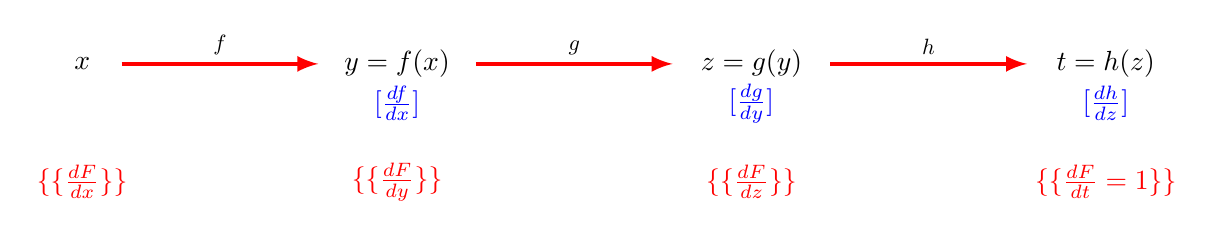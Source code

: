 \begin{tikzpicture}

 \node at (0,0) {$x$};
 \node at (4,0) {$y=f(x)$};
\node[blue] at (4,-0.5) {$[\frac{d f}{d x}]$};
\node at (8.5,0) {$z=g(y)$};
\node[blue] at (8.5,-0.5) {$[\frac{d g}{d y}]$};
\node at (13,0) {$t=h(z)$};
\node[blue] at (13,-0.5) {$[\frac{d h}{d z}]$};

 \draw[->,>=latex,ultra thick,red] (0.5,0) -- ++(2.5,0) node[midway,above,black,scale=0.8]{$f$};
 \draw[->,>=latex,ultra thick,red] (5,0) -- ++(2.5,0) node[midway,above,black,scale=0.8]{$g$};
 \draw[->,>=latex,ultra thick,red] (9.5,0) -- ++(2.5,0) node[midway,above,black,scale=0.8]{$h$};


 \node[red] at (0,-1.5) {$\{\{\frac{d F}{d x} \}\}$};
 \node[red] at (4,-1.5) {$\{\{\frac{d F}{d y} \}\}$};
 \node[red] at (8.5,-1.5) {$\{\{\frac{d F}{d z}\}\}$};
 \node[red] at (13,-1.5) {$\{\{\frac{d F}{d t} = 1 \}\}$};
\end{tikzpicture}